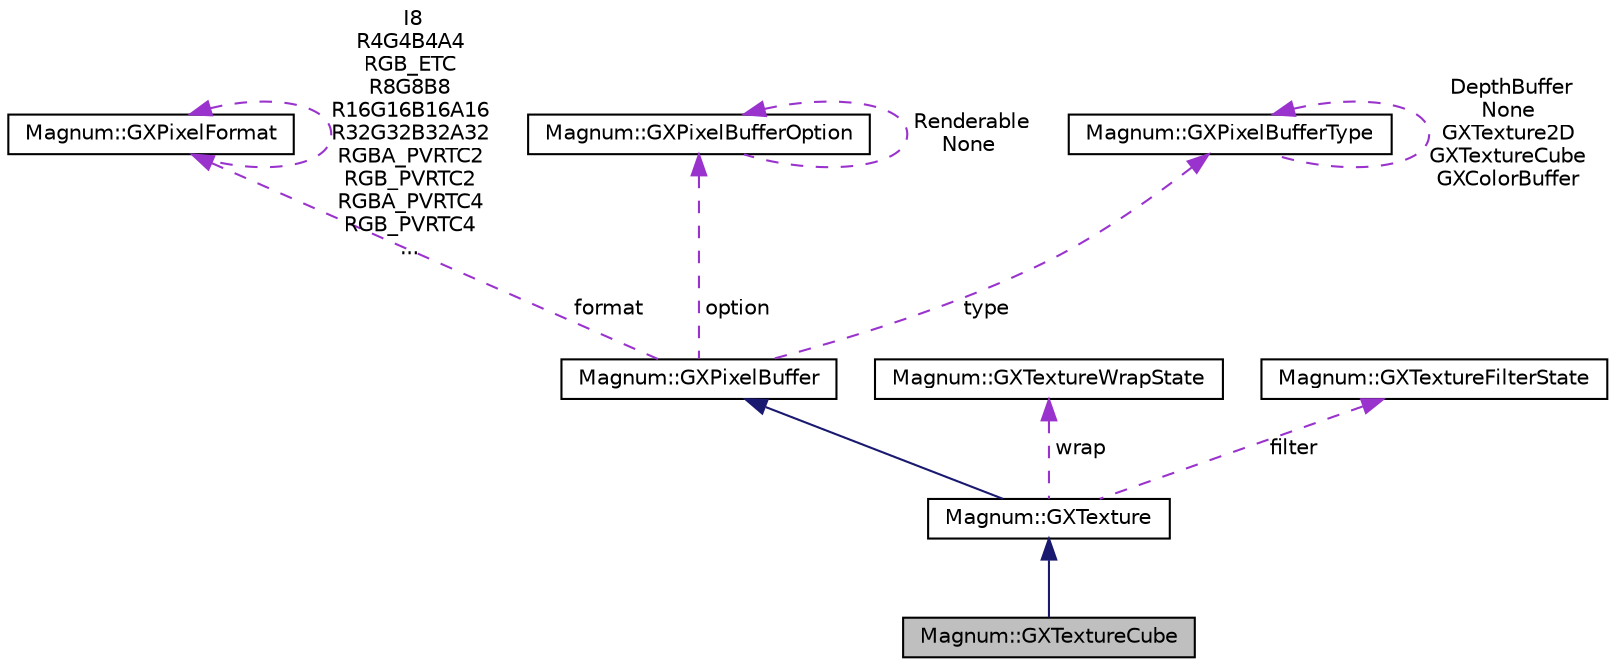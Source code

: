 digraph "Magnum::GXTextureCube"
{
  edge [fontname="Helvetica",fontsize="10",labelfontname="Helvetica",labelfontsize="10"];
  node [fontname="Helvetica",fontsize="10",shape=record];
  Node1 [label="Magnum::GXTextureCube",height=0.2,width=0.4,color="black", fillcolor="grey75", style="filled", fontcolor="black"];
  Node2 -> Node1 [dir="back",color="midnightblue",fontsize="10",style="solid",fontname="Helvetica"];
  Node2 [label="Magnum::GXTexture",height=0.2,width=0.4,color="black", fillcolor="white", style="filled",URL="$class_magnum_1_1_g_x_texture.html"];
  Node3 -> Node2 [dir="back",color="midnightblue",fontsize="10",style="solid",fontname="Helvetica"];
  Node3 [label="Magnum::GXPixelBuffer",height=0.2,width=0.4,color="black", fillcolor="white", style="filled",URL="$class_magnum_1_1_g_x_pixel_buffer.html"];
  Node4 -> Node3 [dir="back",color="darkorchid3",fontsize="10",style="dashed",label=" format" ,fontname="Helvetica"];
  Node4 [label="Magnum::GXPixelFormat",height=0.2,width=0.4,color="black", fillcolor="white", style="filled",URL="$class_magnum_1_1_g_x_pixel_format.html"];
  Node4 -> Node4 [dir="back",color="darkorchid3",fontsize="10",style="dashed",label=" I8\nR4G4B4A4\nRGB_ETC\nR8G8B8\nR16G16B16A16\nR32G32B32A32\nRGBA_PVRTC2\nRGB_PVRTC2\nRGBA_PVRTC4\nRGB_PVRTC4\n..." ,fontname="Helvetica"];
  Node5 -> Node3 [dir="back",color="darkorchid3",fontsize="10",style="dashed",label=" option" ,fontname="Helvetica"];
  Node5 [label="Magnum::GXPixelBufferOption",height=0.2,width=0.4,color="black", fillcolor="white", style="filled",URL="$class_magnum_1_1_g_x_pixel_buffer_option.html"];
  Node5 -> Node5 [dir="back",color="darkorchid3",fontsize="10",style="dashed",label=" Renderable\nNone" ,fontname="Helvetica"];
  Node6 -> Node3 [dir="back",color="darkorchid3",fontsize="10",style="dashed",label=" type" ,fontname="Helvetica"];
  Node6 [label="Magnum::GXPixelBufferType",height=0.2,width=0.4,color="black", fillcolor="white", style="filled",URL="$class_magnum_1_1_g_x_pixel_buffer_type.html"];
  Node6 -> Node6 [dir="back",color="darkorchid3",fontsize="10",style="dashed",label=" DepthBuffer\nNone\nGXTexture2D\nGXTextureCube\nGXColorBuffer" ,fontname="Helvetica"];
  Node7 -> Node2 [dir="back",color="darkorchid3",fontsize="10",style="dashed",label=" wrap" ,fontname="Helvetica"];
  Node7 [label="Magnum::GXTextureWrapState",height=0.2,width=0.4,color="black", fillcolor="white", style="filled",URL="$class_magnum_1_1_g_x_texture_wrap_state.html"];
  Node8 -> Node2 [dir="back",color="darkorchid3",fontsize="10",style="dashed",label=" filter" ,fontname="Helvetica"];
  Node8 [label="Magnum::GXTextureFilterState",height=0.2,width=0.4,color="black", fillcolor="white", style="filled",URL="$class_magnum_1_1_g_x_texture_filter_state.html"];
}
